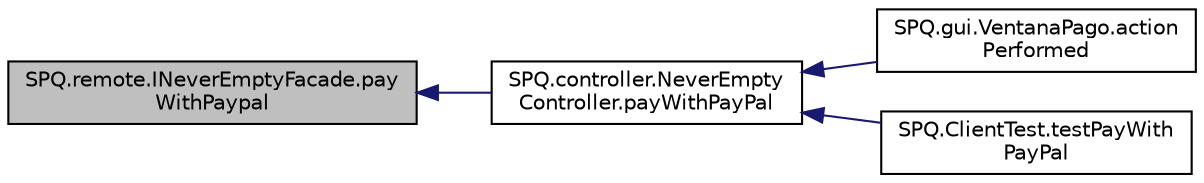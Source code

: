 digraph "SPQ.remote.INeverEmptyFacade.payWithPaypal"
{
  edge [fontname="Helvetica",fontsize="10",labelfontname="Helvetica",labelfontsize="10"];
  node [fontname="Helvetica",fontsize="10",shape=record];
  rankdir="LR";
  Node22 [label="SPQ.remote.INeverEmptyFacade.pay\lWithPaypal",height=0.2,width=0.4,color="black", fillcolor="grey75", style="filled", fontcolor="black"];
  Node22 -> Node23 [dir="back",color="midnightblue",fontsize="10",style="solid",fontname="Helvetica"];
  Node23 [label="SPQ.controller.NeverEmpty\lController.payWithPayPal",height=0.2,width=0.4,color="black", fillcolor="white", style="filled",URL="$class_s_p_q_1_1controller_1_1_never_empty_controller.html#aefc0dae2c43c2960719176d390f3ad9c"];
  Node23 -> Node24 [dir="back",color="midnightblue",fontsize="10",style="solid",fontname="Helvetica"];
  Node24 [label="SPQ.gui.VentanaPago.action\lPerformed",height=0.2,width=0.4,color="black", fillcolor="white", style="filled",URL="$class_s_p_q_1_1gui_1_1_ventana_pago.html#a64947ae1b81ff8e561792d9db382b1f9"];
  Node23 -> Node25 [dir="back",color="midnightblue",fontsize="10",style="solid",fontname="Helvetica"];
  Node25 [label="SPQ.ClientTest.testPayWith\lPayPal",height=0.2,width=0.4,color="black", fillcolor="white", style="filled",URL="$class_s_p_q_1_1_client_test.html#afe92931ed84ed471c853004681be4072"];
}
